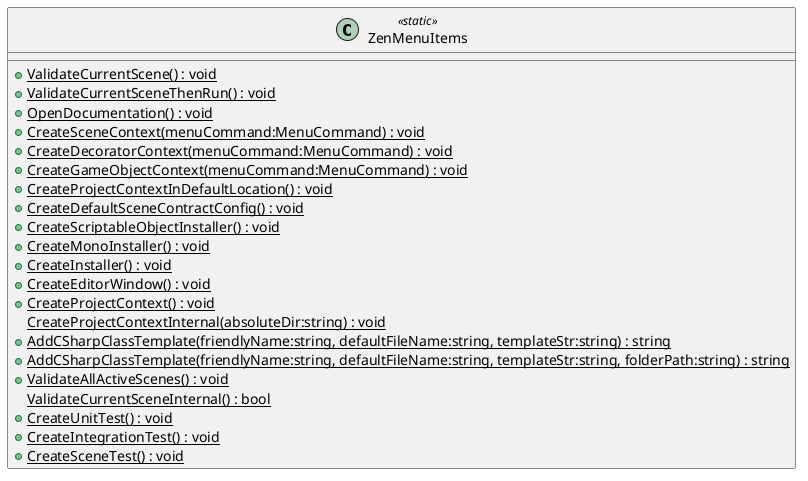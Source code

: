 @startuml
class ZenMenuItems <<static>> {
    + {static} ValidateCurrentScene() : void
    + {static} ValidateCurrentSceneThenRun() : void
    + {static} OpenDocumentation() : void
    + {static} CreateSceneContext(menuCommand:MenuCommand) : void
    + {static} CreateDecoratorContext(menuCommand:MenuCommand) : void
    + {static} CreateGameObjectContext(menuCommand:MenuCommand) : void
    + {static} CreateProjectContextInDefaultLocation() : void
    + {static} CreateDefaultSceneContractConfig() : void
    + {static} CreateScriptableObjectInstaller() : void
    + {static} CreateMonoInstaller() : void
    + {static} CreateInstaller() : void
    + {static} CreateEditorWindow() : void
    + {static} CreateProjectContext() : void
    {static} CreateProjectContextInternal(absoluteDir:string) : void
    + {static} AddCSharpClassTemplate(friendlyName:string, defaultFileName:string, templateStr:string) : string
    + {static} AddCSharpClassTemplate(friendlyName:string, defaultFileName:string, templateStr:string, folderPath:string) : string
    + {static} ValidateAllActiveScenes() : void
    {static} ValidateCurrentSceneInternal() : bool
    + {static} CreateUnitTest() : void
    + {static} CreateIntegrationTest() : void
    + {static} CreateSceneTest() : void
}
@enduml
